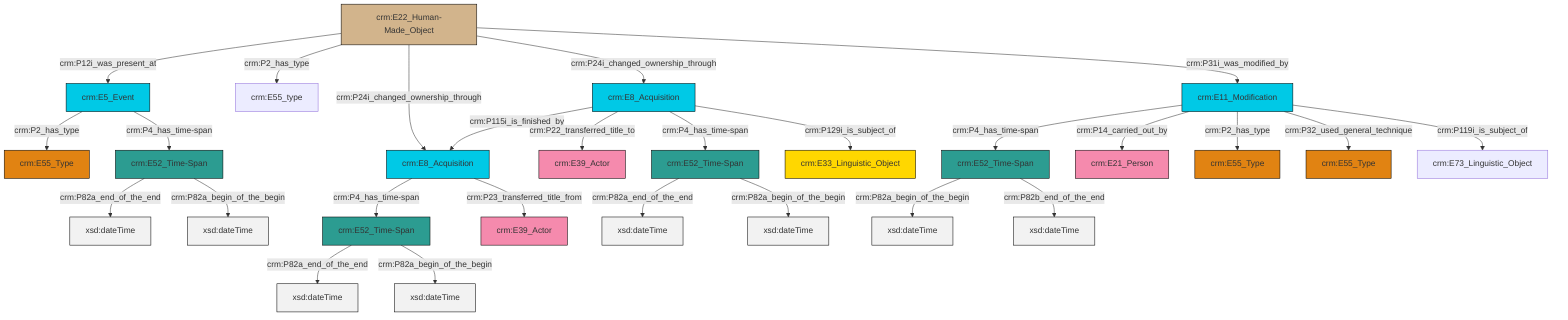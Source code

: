 graph TD
classDef Literal fill:#f2f2f2,stroke:#000000;
classDef CRM_Entity fill:#FFFFFF,stroke:#000000;
classDef Temporal_Entity fill:#00C9E6, stroke:#000000;
classDef Type fill:#E18312, stroke:#000000;
classDef Time-Span fill:#2C9C91, stroke:#000000;
classDef Appellation fill:#FFEB7F, stroke:#000000;
classDef Place fill:#008836, stroke:#000000;
classDef Persistent_Item fill:#B266B2, stroke:#000000;
classDef Conceptual_Object fill:#FFD700, stroke:#000000;
classDef Physical_Thing fill:#D2B48C, stroke:#000000;
classDef Actor fill:#f58aad, stroke:#000000;
classDef PC_Classes fill:#4ce600, stroke:#000000;
classDef Multi fill:#cccccc,stroke:#000000;

0["crm:E22_Human-Made_Object"]:::Physical_Thing -->|crm:P12i_was_present_at| 2["crm:E5_Event"]:::Temporal_Entity
3["crm:E11_Modification"]:::Temporal_Entity -->|crm:P4_has_time-span| 4["crm:E52_Time-Span"]:::Time-Span
4["crm:E52_Time-Span"]:::Time-Span -->|crm:P82a_begin_of_the_begin| 5[xsd:dateTime]:::Literal
0["crm:E22_Human-Made_Object"]:::Physical_Thing -->|crm:P2_has_type| 6["crm:E55_type"]:::Default
7["crm:E8_Acquisition"]:::Temporal_Entity -->|crm:P115i_is_finished_by| 8["crm:E8_Acquisition"]:::Temporal_Entity
7["crm:E8_Acquisition"]:::Temporal_Entity -->|crm:P22_transferred_title_to| 13["crm:E39_Actor"]:::Actor
2["crm:E5_Event"]:::Temporal_Entity -->|crm:P2_has_type| 14["crm:E55_Type"]:::Type
0["crm:E22_Human-Made_Object"]:::Physical_Thing -->|crm:P24i_changed_ownership_through| 8["crm:E8_Acquisition"]:::Temporal_Entity
3["crm:E11_Modification"]:::Temporal_Entity -->|crm:P14_carried_out_by| 15["crm:E21_Person"]:::Actor
8["crm:E8_Acquisition"]:::Temporal_Entity -->|crm:P4_has_time-span| 18["crm:E52_Time-Span"]:::Time-Span
18["crm:E52_Time-Span"]:::Time-Span -->|crm:P82a_end_of_the_end| 21[xsd:dateTime]:::Literal
2["crm:E5_Event"]:::Temporal_Entity -->|crm:P4_has_time-span| 22["crm:E52_Time-Span"]:::Time-Span
8["crm:E8_Acquisition"]:::Temporal_Entity -->|crm:P23_transferred_title_from| 19["crm:E39_Actor"]:::Actor
0["crm:E22_Human-Made_Object"]:::Physical_Thing -->|crm:P24i_changed_ownership_through| 7["crm:E8_Acquisition"]:::Temporal_Entity
24["crm:E52_Time-Span"]:::Time-Span -->|crm:P82a_end_of_the_end| 25[xsd:dateTime]:::Literal
3["crm:E11_Modification"]:::Temporal_Entity -->|crm:P2_has_type| 16["crm:E55_Type"]:::Type
7["crm:E8_Acquisition"]:::Temporal_Entity -->|crm:P4_has_time-span| 24["crm:E52_Time-Span"]:::Time-Span
22["crm:E52_Time-Span"]:::Time-Span -->|crm:P82a_end_of_the_end| 30[xsd:dateTime]:::Literal
0["crm:E22_Human-Made_Object"]:::Physical_Thing -->|crm:P31i_was_modified_by| 3["crm:E11_Modification"]:::Temporal_Entity
3["crm:E11_Modification"]:::Temporal_Entity -->|crm:P32_used_general_technique| 31["crm:E55_Type"]:::Type
7["crm:E8_Acquisition"]:::Temporal_Entity -->|crm:P129i_is_subject_of| 9["crm:E33_Linguistic_Object"]:::Conceptual_Object
24["crm:E52_Time-Span"]:::Time-Span -->|crm:P82a_begin_of_the_begin| 35[xsd:dateTime]:::Literal
22["crm:E52_Time-Span"]:::Time-Span -->|crm:P82a_begin_of_the_begin| 37[xsd:dateTime]:::Literal
18["crm:E52_Time-Span"]:::Time-Span -->|crm:P82a_begin_of_the_begin| 39[xsd:dateTime]:::Literal
3["crm:E11_Modification"]:::Temporal_Entity -->|crm:P119i_is_subject_of| 33["crm:E73_Linguistic_Object"]:::Default
4["crm:E52_Time-Span"]:::Time-Span -->|crm:P82b_end_of_the_end| 42[xsd:dateTime]:::Literal